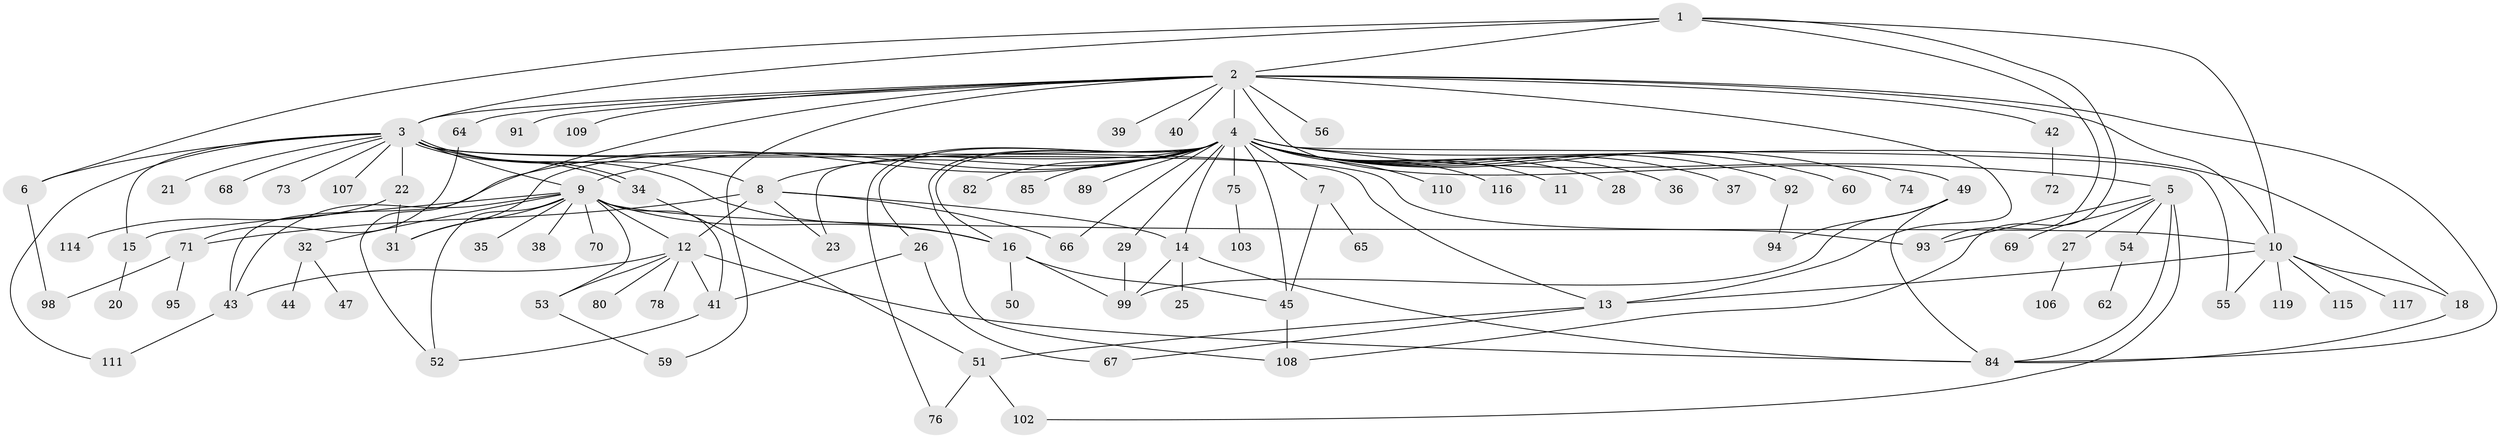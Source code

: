 // Generated by graph-tools (version 1.1) at 2025/23/03/03/25 07:23:53]
// undirected, 91 vertices, 140 edges
graph export_dot {
graph [start="1"]
  node [color=gray90,style=filled];
  1 [super="+48"];
  2 [super="+81"];
  3 [super="+96"];
  4 [super="+17"];
  5 [super="+19"];
  6 [super="+86"];
  7;
  8 [super="+112"];
  9 [super="+30"];
  10 [super="+58"];
  11;
  12 [super="+24"];
  13 [super="+113"];
  14 [super="+33"];
  15;
  16 [super="+77"];
  18 [super="+61"];
  20;
  21;
  22;
  23;
  25;
  26 [super="+63"];
  27;
  28;
  29 [super="+88"];
  31 [super="+79"];
  32;
  34;
  35;
  36;
  37;
  38;
  39;
  40;
  41;
  42;
  43 [super="+57"];
  44;
  45 [super="+46"];
  47;
  49;
  50;
  51 [super="+87"];
  52 [super="+104"];
  53 [super="+90"];
  54;
  55 [super="+83"];
  56;
  59 [super="+97"];
  60;
  62;
  64;
  65;
  66;
  67;
  68;
  69;
  70;
  71;
  72;
  73;
  74;
  75;
  76;
  78;
  80;
  82;
  84 [super="+101"];
  85;
  89;
  91;
  92;
  93;
  94;
  95 [super="+120"];
  98 [super="+100"];
  99 [super="+105"];
  102;
  103;
  106;
  107;
  108;
  109;
  110;
  111;
  114;
  115 [super="+118"];
  116;
  117;
  119;
  1 -- 2;
  1 -- 3;
  1 -- 6;
  1 -- 108;
  1 -- 10;
  1 -- 93;
  2 -- 3;
  2 -- 4 [weight=2];
  2 -- 13 [weight=2];
  2 -- 39;
  2 -- 40;
  2 -- 42;
  2 -- 49;
  2 -- 56;
  2 -- 59;
  2 -- 64;
  2 -- 84;
  2 -- 91;
  2 -- 109;
  2 -- 10;
  2 -- 52;
  3 -- 6 [weight=2];
  3 -- 8;
  3 -- 9;
  3 -- 13;
  3 -- 15;
  3 -- 16;
  3 -- 21;
  3 -- 22;
  3 -- 34;
  3 -- 34;
  3 -- 68;
  3 -- 73;
  3 -- 93;
  3 -- 107;
  3 -- 111;
  4 -- 5;
  4 -- 7;
  4 -- 8;
  4 -- 9;
  4 -- 11;
  4 -- 14;
  4 -- 23;
  4 -- 26;
  4 -- 28;
  4 -- 29;
  4 -- 37;
  4 -- 43;
  4 -- 45;
  4 -- 60;
  4 -- 66;
  4 -- 74;
  4 -- 75;
  4 -- 85;
  4 -- 89;
  4 -- 92;
  4 -- 108;
  4 -- 36;
  4 -- 76;
  4 -- 110;
  4 -- 18;
  4 -- 82;
  4 -- 116;
  4 -- 16;
  4 -- 31;
  4 -- 55;
  5 -- 27;
  5 -- 54;
  5 -- 69;
  5 -- 84;
  5 -- 102;
  5 -- 93;
  6 -- 98;
  7 -- 45;
  7 -- 65;
  8 -- 12;
  8 -- 14;
  8 -- 23;
  8 -- 66;
  8 -- 71;
  9 -- 10;
  9 -- 15;
  9 -- 16;
  9 -- 38;
  9 -- 41;
  9 -- 52;
  9 -- 70;
  9 -- 12 [weight=2];
  9 -- 32;
  9 -- 35;
  9 -- 43;
  9 -- 31;
  9 -- 53;
  10 -- 55 [weight=2];
  10 -- 115;
  10 -- 119;
  10 -- 13;
  10 -- 117;
  10 -- 18;
  12 -- 41;
  12 -- 43;
  12 -- 53;
  12 -- 78;
  12 -- 80;
  12 -- 84;
  13 -- 67;
  13 -- 51;
  14 -- 25;
  14 -- 99;
  14 -- 84;
  15 -- 20;
  16 -- 50;
  16 -- 99;
  16 -- 45;
  18 -- 84;
  22 -- 31;
  22 -- 114;
  26 -- 41;
  26 -- 67;
  27 -- 106;
  29 -- 99;
  32 -- 44;
  32 -- 47;
  34 -- 51;
  41 -- 52;
  42 -- 72;
  43 -- 111;
  45 -- 108;
  49 -- 84;
  49 -- 94;
  49 -- 99;
  51 -- 76;
  51 -- 102;
  53 -- 59;
  54 -- 62;
  64 -- 71;
  71 -- 95;
  71 -- 98;
  75 -- 103;
  92 -- 94;
}
